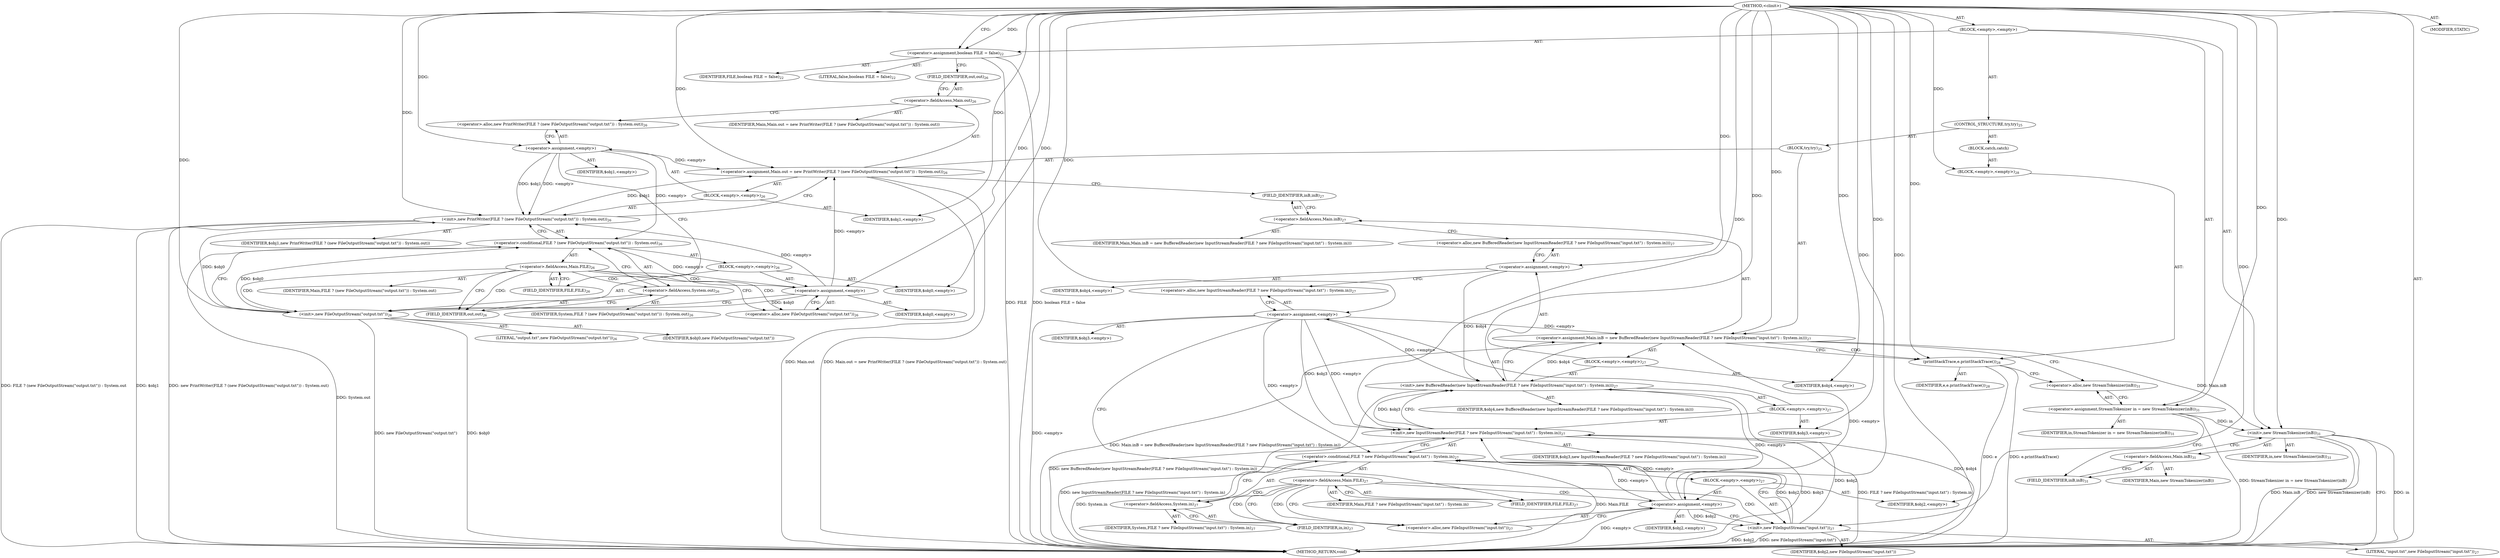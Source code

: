 digraph "&lt;clinit&gt;" {  
"123" [label = <(METHOD,&lt;clinit&gt;)> ]
"124" [label = <(BLOCK,&lt;empty&gt;,&lt;empty&gt;)> ]
"125" [label = <(&lt;operator&gt;.assignment,boolean FILE = false)<SUB>22</SUB>> ]
"126" [label = <(IDENTIFIER,FILE,boolean FILE = false)<SUB>22</SUB>> ]
"127" [label = <(LITERAL,false,boolean FILE = false)<SUB>22</SUB>> ]
"128" [label = <(CONTROL_STRUCTURE,try,try)<SUB>25</SUB>> ]
"129" [label = <(BLOCK,try,try)<SUB>25</SUB>> ]
"130" [label = <(&lt;operator&gt;.assignment,Main.out = new PrintWriter(FILE ? (new FileOutputStream(&quot;output.txt&quot;)) : System.out))<SUB>26</SUB>> ]
"131" [label = <(&lt;operator&gt;.fieldAccess,Main.out)<SUB>26</SUB>> ]
"132" [label = <(IDENTIFIER,Main,Main.out = new PrintWriter(FILE ? (new FileOutputStream(&quot;output.txt&quot;)) : System.out))> ]
"133" [label = <(FIELD_IDENTIFIER,out,out)<SUB>26</SUB>> ]
"134" [label = <(BLOCK,&lt;empty&gt;,&lt;empty&gt;)<SUB>26</SUB>> ]
"135" [label = <(&lt;operator&gt;.assignment,&lt;empty&gt;)> ]
"136" [label = <(IDENTIFIER,$obj1,&lt;empty&gt;)> ]
"137" [label = <(&lt;operator&gt;.alloc,new PrintWriter(FILE ? (new FileOutputStream(&quot;output.txt&quot;)) : System.out))<SUB>26</SUB>> ]
"138" [label = <(&lt;init&gt;,new PrintWriter(FILE ? (new FileOutputStream(&quot;output.txt&quot;)) : System.out))<SUB>26</SUB>> ]
"139" [label = <(IDENTIFIER,$obj1,new PrintWriter(FILE ? (new FileOutputStream(&quot;output.txt&quot;)) : System.out))> ]
"140" [label = <(&lt;operator&gt;.conditional,FILE ? (new FileOutputStream(&quot;output.txt&quot;)) : System.out)<SUB>26</SUB>> ]
"141" [label = <(&lt;operator&gt;.fieldAccess,Main.FILE)<SUB>26</SUB>> ]
"142" [label = <(IDENTIFIER,Main,FILE ? (new FileOutputStream(&quot;output.txt&quot;)) : System.out)> ]
"143" [label = <(FIELD_IDENTIFIER,FILE,FILE)<SUB>26</SUB>> ]
"144" [label = <(BLOCK,&lt;empty&gt;,&lt;empty&gt;)<SUB>26</SUB>> ]
"145" [label = <(&lt;operator&gt;.assignment,&lt;empty&gt;)> ]
"146" [label = <(IDENTIFIER,$obj0,&lt;empty&gt;)> ]
"147" [label = <(&lt;operator&gt;.alloc,new FileOutputStream(&quot;output.txt&quot;))<SUB>26</SUB>> ]
"148" [label = <(&lt;init&gt;,new FileOutputStream(&quot;output.txt&quot;))<SUB>26</SUB>> ]
"149" [label = <(IDENTIFIER,$obj0,new FileOutputStream(&quot;output.txt&quot;))> ]
"150" [label = <(LITERAL,&quot;output.txt&quot;,new FileOutputStream(&quot;output.txt&quot;))<SUB>26</SUB>> ]
"151" [label = <(IDENTIFIER,$obj0,&lt;empty&gt;)> ]
"152" [label = <(&lt;operator&gt;.fieldAccess,System.out)<SUB>26</SUB>> ]
"153" [label = <(IDENTIFIER,System,FILE ? (new FileOutputStream(&quot;output.txt&quot;)) : System.out)<SUB>26</SUB>> ]
"154" [label = <(FIELD_IDENTIFIER,out,out)<SUB>26</SUB>> ]
"155" [label = <(IDENTIFIER,$obj1,&lt;empty&gt;)> ]
"156" [label = <(&lt;operator&gt;.assignment,Main.inB = new BufferedReader(new InputStreamReader(FILE ? new FileInputStream(&quot;input.txt&quot;) : System.in)))<SUB>27</SUB>> ]
"157" [label = <(&lt;operator&gt;.fieldAccess,Main.inB)<SUB>27</SUB>> ]
"158" [label = <(IDENTIFIER,Main,Main.inB = new BufferedReader(new InputStreamReader(FILE ? new FileInputStream(&quot;input.txt&quot;) : System.in)))> ]
"159" [label = <(FIELD_IDENTIFIER,inB,inB)<SUB>27</SUB>> ]
"160" [label = <(BLOCK,&lt;empty&gt;,&lt;empty&gt;)<SUB>27</SUB>> ]
"161" [label = <(&lt;operator&gt;.assignment,&lt;empty&gt;)> ]
"162" [label = <(IDENTIFIER,$obj4,&lt;empty&gt;)> ]
"163" [label = <(&lt;operator&gt;.alloc,new BufferedReader(new InputStreamReader(FILE ? new FileInputStream(&quot;input.txt&quot;) : System.in)))<SUB>27</SUB>> ]
"164" [label = <(&lt;init&gt;,new BufferedReader(new InputStreamReader(FILE ? new FileInputStream(&quot;input.txt&quot;) : System.in)))<SUB>27</SUB>> ]
"165" [label = <(IDENTIFIER,$obj4,new BufferedReader(new InputStreamReader(FILE ? new FileInputStream(&quot;input.txt&quot;) : System.in)))> ]
"166" [label = <(BLOCK,&lt;empty&gt;,&lt;empty&gt;)<SUB>27</SUB>> ]
"167" [label = <(&lt;operator&gt;.assignment,&lt;empty&gt;)> ]
"168" [label = <(IDENTIFIER,$obj3,&lt;empty&gt;)> ]
"169" [label = <(&lt;operator&gt;.alloc,new InputStreamReader(FILE ? new FileInputStream(&quot;input.txt&quot;) : System.in))<SUB>27</SUB>> ]
"170" [label = <(&lt;init&gt;,new InputStreamReader(FILE ? new FileInputStream(&quot;input.txt&quot;) : System.in))<SUB>27</SUB>> ]
"171" [label = <(IDENTIFIER,$obj3,new InputStreamReader(FILE ? new FileInputStream(&quot;input.txt&quot;) : System.in))> ]
"172" [label = <(&lt;operator&gt;.conditional,FILE ? new FileInputStream(&quot;input.txt&quot;) : System.in)<SUB>27</SUB>> ]
"173" [label = <(&lt;operator&gt;.fieldAccess,Main.FILE)<SUB>27</SUB>> ]
"174" [label = <(IDENTIFIER,Main,FILE ? new FileInputStream(&quot;input.txt&quot;) : System.in)> ]
"175" [label = <(FIELD_IDENTIFIER,FILE,FILE)<SUB>27</SUB>> ]
"176" [label = <(BLOCK,&lt;empty&gt;,&lt;empty&gt;)<SUB>27</SUB>> ]
"177" [label = <(&lt;operator&gt;.assignment,&lt;empty&gt;)> ]
"178" [label = <(IDENTIFIER,$obj2,&lt;empty&gt;)> ]
"179" [label = <(&lt;operator&gt;.alloc,new FileInputStream(&quot;input.txt&quot;))<SUB>27</SUB>> ]
"180" [label = <(&lt;init&gt;,new FileInputStream(&quot;input.txt&quot;))<SUB>27</SUB>> ]
"181" [label = <(IDENTIFIER,$obj2,new FileInputStream(&quot;input.txt&quot;))> ]
"182" [label = <(LITERAL,&quot;input.txt&quot;,new FileInputStream(&quot;input.txt&quot;))<SUB>27</SUB>> ]
"183" [label = <(IDENTIFIER,$obj2,&lt;empty&gt;)> ]
"184" [label = <(&lt;operator&gt;.fieldAccess,System.in)<SUB>27</SUB>> ]
"185" [label = <(IDENTIFIER,System,FILE ? new FileInputStream(&quot;input.txt&quot;) : System.in)<SUB>27</SUB>> ]
"186" [label = <(FIELD_IDENTIFIER,in,in)<SUB>27</SUB>> ]
"187" [label = <(IDENTIFIER,$obj3,&lt;empty&gt;)> ]
"188" [label = <(IDENTIFIER,$obj4,&lt;empty&gt;)> ]
"189" [label = <(BLOCK,catch,catch)> ]
"190" [label = <(BLOCK,&lt;empty&gt;,&lt;empty&gt;)<SUB>28</SUB>> ]
"191" [label = <(printStackTrace,e.printStackTrace())<SUB>28</SUB>> ]
"192" [label = <(IDENTIFIER,e,e.printStackTrace())<SUB>28</SUB>> ]
"193" [label = <(&lt;operator&gt;.assignment,StreamTokenizer in = new StreamTokenizer(inB))<SUB>31</SUB>> ]
"194" [label = <(IDENTIFIER,in,StreamTokenizer in = new StreamTokenizer(inB))<SUB>31</SUB>> ]
"195" [label = <(&lt;operator&gt;.alloc,new StreamTokenizer(inB))<SUB>31</SUB>> ]
"196" [label = <(&lt;init&gt;,new StreamTokenizer(inB))<SUB>31</SUB>> ]
"3" [label = <(IDENTIFIER,in,new StreamTokenizer(inB))<SUB>31</SUB>> ]
"197" [label = <(&lt;operator&gt;.fieldAccess,Main.inB)<SUB>31</SUB>> ]
"198" [label = <(IDENTIFIER,Main,new StreamTokenizer(inB))> ]
"199" [label = <(FIELD_IDENTIFIER,inB,inB)<SUB>31</SUB>> ]
"200" [label = <(MODIFIER,STATIC)> ]
"201" [label = <(METHOD_RETURN,void)> ]
  "123" -> "124"  [ label = "AST: "] 
  "123" -> "200"  [ label = "AST: "] 
  "123" -> "201"  [ label = "AST: "] 
  "124" -> "125"  [ label = "AST: "] 
  "124" -> "128"  [ label = "AST: "] 
  "124" -> "193"  [ label = "AST: "] 
  "124" -> "196"  [ label = "AST: "] 
  "125" -> "126"  [ label = "AST: "] 
  "125" -> "127"  [ label = "AST: "] 
  "128" -> "129"  [ label = "AST: "] 
  "128" -> "189"  [ label = "AST: "] 
  "129" -> "130"  [ label = "AST: "] 
  "129" -> "156"  [ label = "AST: "] 
  "130" -> "131"  [ label = "AST: "] 
  "130" -> "134"  [ label = "AST: "] 
  "131" -> "132"  [ label = "AST: "] 
  "131" -> "133"  [ label = "AST: "] 
  "134" -> "135"  [ label = "AST: "] 
  "134" -> "138"  [ label = "AST: "] 
  "134" -> "155"  [ label = "AST: "] 
  "135" -> "136"  [ label = "AST: "] 
  "135" -> "137"  [ label = "AST: "] 
  "138" -> "139"  [ label = "AST: "] 
  "138" -> "140"  [ label = "AST: "] 
  "140" -> "141"  [ label = "AST: "] 
  "140" -> "144"  [ label = "AST: "] 
  "140" -> "152"  [ label = "AST: "] 
  "141" -> "142"  [ label = "AST: "] 
  "141" -> "143"  [ label = "AST: "] 
  "144" -> "145"  [ label = "AST: "] 
  "144" -> "148"  [ label = "AST: "] 
  "144" -> "151"  [ label = "AST: "] 
  "145" -> "146"  [ label = "AST: "] 
  "145" -> "147"  [ label = "AST: "] 
  "148" -> "149"  [ label = "AST: "] 
  "148" -> "150"  [ label = "AST: "] 
  "152" -> "153"  [ label = "AST: "] 
  "152" -> "154"  [ label = "AST: "] 
  "156" -> "157"  [ label = "AST: "] 
  "156" -> "160"  [ label = "AST: "] 
  "157" -> "158"  [ label = "AST: "] 
  "157" -> "159"  [ label = "AST: "] 
  "160" -> "161"  [ label = "AST: "] 
  "160" -> "164"  [ label = "AST: "] 
  "160" -> "188"  [ label = "AST: "] 
  "161" -> "162"  [ label = "AST: "] 
  "161" -> "163"  [ label = "AST: "] 
  "164" -> "165"  [ label = "AST: "] 
  "164" -> "166"  [ label = "AST: "] 
  "166" -> "167"  [ label = "AST: "] 
  "166" -> "170"  [ label = "AST: "] 
  "166" -> "187"  [ label = "AST: "] 
  "167" -> "168"  [ label = "AST: "] 
  "167" -> "169"  [ label = "AST: "] 
  "170" -> "171"  [ label = "AST: "] 
  "170" -> "172"  [ label = "AST: "] 
  "172" -> "173"  [ label = "AST: "] 
  "172" -> "176"  [ label = "AST: "] 
  "172" -> "184"  [ label = "AST: "] 
  "173" -> "174"  [ label = "AST: "] 
  "173" -> "175"  [ label = "AST: "] 
  "176" -> "177"  [ label = "AST: "] 
  "176" -> "180"  [ label = "AST: "] 
  "176" -> "183"  [ label = "AST: "] 
  "177" -> "178"  [ label = "AST: "] 
  "177" -> "179"  [ label = "AST: "] 
  "180" -> "181"  [ label = "AST: "] 
  "180" -> "182"  [ label = "AST: "] 
  "184" -> "185"  [ label = "AST: "] 
  "184" -> "186"  [ label = "AST: "] 
  "189" -> "190"  [ label = "AST: "] 
  "190" -> "191"  [ label = "AST: "] 
  "191" -> "192"  [ label = "AST: "] 
  "193" -> "194"  [ label = "AST: "] 
  "193" -> "195"  [ label = "AST: "] 
  "196" -> "3"  [ label = "AST: "] 
  "196" -> "197"  [ label = "AST: "] 
  "197" -> "198"  [ label = "AST: "] 
  "197" -> "199"  [ label = "AST: "] 
  "125" -> "133"  [ label = "CFG: "] 
  "193" -> "199"  [ label = "CFG: "] 
  "196" -> "201"  [ label = "CFG: "] 
  "195" -> "193"  [ label = "CFG: "] 
  "197" -> "196"  [ label = "CFG: "] 
  "130" -> "159"  [ label = "CFG: "] 
  "156" -> "191"  [ label = "CFG: "] 
  "156" -> "195"  [ label = "CFG: "] 
  "199" -> "197"  [ label = "CFG: "] 
  "131" -> "137"  [ label = "CFG: "] 
  "157" -> "163"  [ label = "CFG: "] 
  "191" -> "195"  [ label = "CFG: "] 
  "133" -> "131"  [ label = "CFG: "] 
  "135" -> "143"  [ label = "CFG: "] 
  "138" -> "130"  [ label = "CFG: "] 
  "159" -> "157"  [ label = "CFG: "] 
  "161" -> "169"  [ label = "CFG: "] 
  "164" -> "156"  [ label = "CFG: "] 
  "137" -> "135"  [ label = "CFG: "] 
  "140" -> "138"  [ label = "CFG: "] 
  "163" -> "161"  [ label = "CFG: "] 
  "141" -> "147"  [ label = "CFG: "] 
  "141" -> "154"  [ label = "CFG: "] 
  "152" -> "140"  [ label = "CFG: "] 
  "167" -> "175"  [ label = "CFG: "] 
  "170" -> "164"  [ label = "CFG: "] 
  "143" -> "141"  [ label = "CFG: "] 
  "145" -> "148"  [ label = "CFG: "] 
  "148" -> "140"  [ label = "CFG: "] 
  "154" -> "152"  [ label = "CFG: "] 
  "169" -> "167"  [ label = "CFG: "] 
  "172" -> "170"  [ label = "CFG: "] 
  "147" -> "145"  [ label = "CFG: "] 
  "173" -> "179"  [ label = "CFG: "] 
  "173" -> "186"  [ label = "CFG: "] 
  "184" -> "172"  [ label = "CFG: "] 
  "175" -> "173"  [ label = "CFG: "] 
  "177" -> "180"  [ label = "CFG: "] 
  "180" -> "172"  [ label = "CFG: "] 
  "186" -> "184"  [ label = "CFG: "] 
  "179" -> "177"  [ label = "CFG: "] 
  "123" -> "125"  [ label = "CFG: "] 
  "125" -> "201"  [ label = "DDG: boolean FILE = false"] 
  "130" -> "201"  [ label = "DDG: Main.out"] 
  "138" -> "201"  [ label = "DDG: $obj1"] 
  "140" -> "201"  [ label = "DDG: System.out"] 
  "148" -> "201"  [ label = "DDG: $obj0"] 
  "148" -> "201"  [ label = "DDG: new FileOutputStream(&quot;output.txt&quot;)"] 
  "138" -> "201"  [ label = "DDG: FILE ? (new FileOutputStream(&quot;output.txt&quot;)) : System.out"] 
  "138" -> "201"  [ label = "DDG: new PrintWriter(FILE ? (new FileOutputStream(&quot;output.txt&quot;)) : System.out)"] 
  "130" -> "201"  [ label = "DDG: Main.out = new PrintWriter(FILE ? (new FileOutputStream(&quot;output.txt&quot;)) : System.out)"] 
  "164" -> "201"  [ label = "DDG: $obj4"] 
  "167" -> "201"  [ label = "DDG: &lt;empty&gt;"] 
  "170" -> "201"  [ label = "DDG: $obj3"] 
  "172" -> "201"  [ label = "DDG: Main.FILE"] 
  "172" -> "201"  [ label = "DDG: System.in"] 
  "177" -> "201"  [ label = "DDG: &lt;empty&gt;"] 
  "180" -> "201"  [ label = "DDG: $obj2"] 
  "180" -> "201"  [ label = "DDG: new FileInputStream(&quot;input.txt&quot;)"] 
  "170" -> "201"  [ label = "DDG: FILE ? new FileInputStream(&quot;input.txt&quot;) : System.in"] 
  "170" -> "201"  [ label = "DDG: new InputStreamReader(FILE ? new FileInputStream(&quot;input.txt&quot;) : System.in)"] 
  "164" -> "201"  [ label = "DDG: new BufferedReader(new InputStreamReader(FILE ? new FileInputStream(&quot;input.txt&quot;) : System.in))"] 
  "156" -> "201"  [ label = "DDG: Main.inB = new BufferedReader(new InputStreamReader(FILE ? new FileInputStream(&quot;input.txt&quot;) : System.in))"] 
  "191" -> "201"  [ label = "DDG: e.printStackTrace()"] 
  "193" -> "201"  [ label = "DDG: StreamTokenizer in = new StreamTokenizer(inB)"] 
  "196" -> "201"  [ label = "DDG: in"] 
  "196" -> "201"  [ label = "DDG: Main.inB"] 
  "196" -> "201"  [ label = "DDG: new StreamTokenizer(inB)"] 
  "191" -> "201"  [ label = "DDG: e"] 
  "125" -> "201"  [ label = "DDG: FILE"] 
  "123" -> "125"  [ label = "DDG: "] 
  "123" -> "193"  [ label = "DDG: "] 
  "193" -> "196"  [ label = "DDG: in"] 
  "123" -> "196"  [ label = "DDG: "] 
  "156" -> "196"  [ label = "DDG: Main.inB"] 
  "135" -> "130"  [ label = "DDG: &lt;empty&gt;"] 
  "145" -> "130"  [ label = "DDG: &lt;empty&gt;"] 
  "138" -> "130"  [ label = "DDG: $obj1"] 
  "123" -> "130"  [ label = "DDG: "] 
  "167" -> "156"  [ label = "DDG: &lt;empty&gt;"] 
  "177" -> "156"  [ label = "DDG: &lt;empty&gt;"] 
  "164" -> "156"  [ label = "DDG: $obj4"] 
  "123" -> "156"  [ label = "DDG: "] 
  "123" -> "190"  [ label = "DDG: "] 
  "123" -> "135"  [ label = "DDG: "] 
  "123" -> "155"  [ label = "DDG: "] 
  "123" -> "161"  [ label = "DDG: "] 
  "123" -> "188"  [ label = "DDG: "] 
  "123" -> "191"  [ label = "DDG: "] 
  "135" -> "138"  [ label = "DDG: $obj1"] 
  "123" -> "138"  [ label = "DDG: "] 
  "135" -> "138"  [ label = "DDG: &lt;empty&gt;"] 
  "145" -> "138"  [ label = "DDG: &lt;empty&gt;"] 
  "148" -> "138"  [ label = "DDG: $obj0"] 
  "161" -> "164"  [ label = "DDG: $obj4"] 
  "123" -> "164"  [ label = "DDG: "] 
  "167" -> "164"  [ label = "DDG: &lt;empty&gt;"] 
  "177" -> "164"  [ label = "DDG: &lt;empty&gt;"] 
  "170" -> "164"  [ label = "DDG: $obj3"] 
  "135" -> "140"  [ label = "DDG: &lt;empty&gt;"] 
  "145" -> "140"  [ label = "DDG: &lt;empty&gt;"] 
  "148" -> "140"  [ label = "DDG: $obj0"] 
  "123" -> "167"  [ label = "DDG: "] 
  "123" -> "187"  [ label = "DDG: "] 
  "123" -> "145"  [ label = "DDG: "] 
  "123" -> "151"  [ label = "DDG: "] 
  "167" -> "170"  [ label = "DDG: $obj3"] 
  "123" -> "170"  [ label = "DDG: "] 
  "167" -> "170"  [ label = "DDG: &lt;empty&gt;"] 
  "177" -> "170"  [ label = "DDG: &lt;empty&gt;"] 
  "180" -> "170"  [ label = "DDG: $obj2"] 
  "145" -> "148"  [ label = "DDG: $obj0"] 
  "123" -> "148"  [ label = "DDG: "] 
  "167" -> "172"  [ label = "DDG: &lt;empty&gt;"] 
  "177" -> "172"  [ label = "DDG: &lt;empty&gt;"] 
  "180" -> "172"  [ label = "DDG: $obj2"] 
  "123" -> "177"  [ label = "DDG: "] 
  "123" -> "183"  [ label = "DDG: "] 
  "177" -> "180"  [ label = "DDG: $obj2"] 
  "123" -> "180"  [ label = "DDG: "] 
  "156" -> "191"  [ label = "CDG: "] 
  "141" -> "152"  [ label = "CDG: "] 
  "141" -> "154"  [ label = "CDG: "] 
  "141" -> "145"  [ label = "CDG: "] 
  "141" -> "148"  [ label = "CDG: "] 
  "141" -> "147"  [ label = "CDG: "] 
  "173" -> "186"  [ label = "CDG: "] 
  "173" -> "177"  [ label = "CDG: "] 
  "173" -> "180"  [ label = "CDG: "] 
  "173" -> "179"  [ label = "CDG: "] 
  "173" -> "184"  [ label = "CDG: "] 
}
